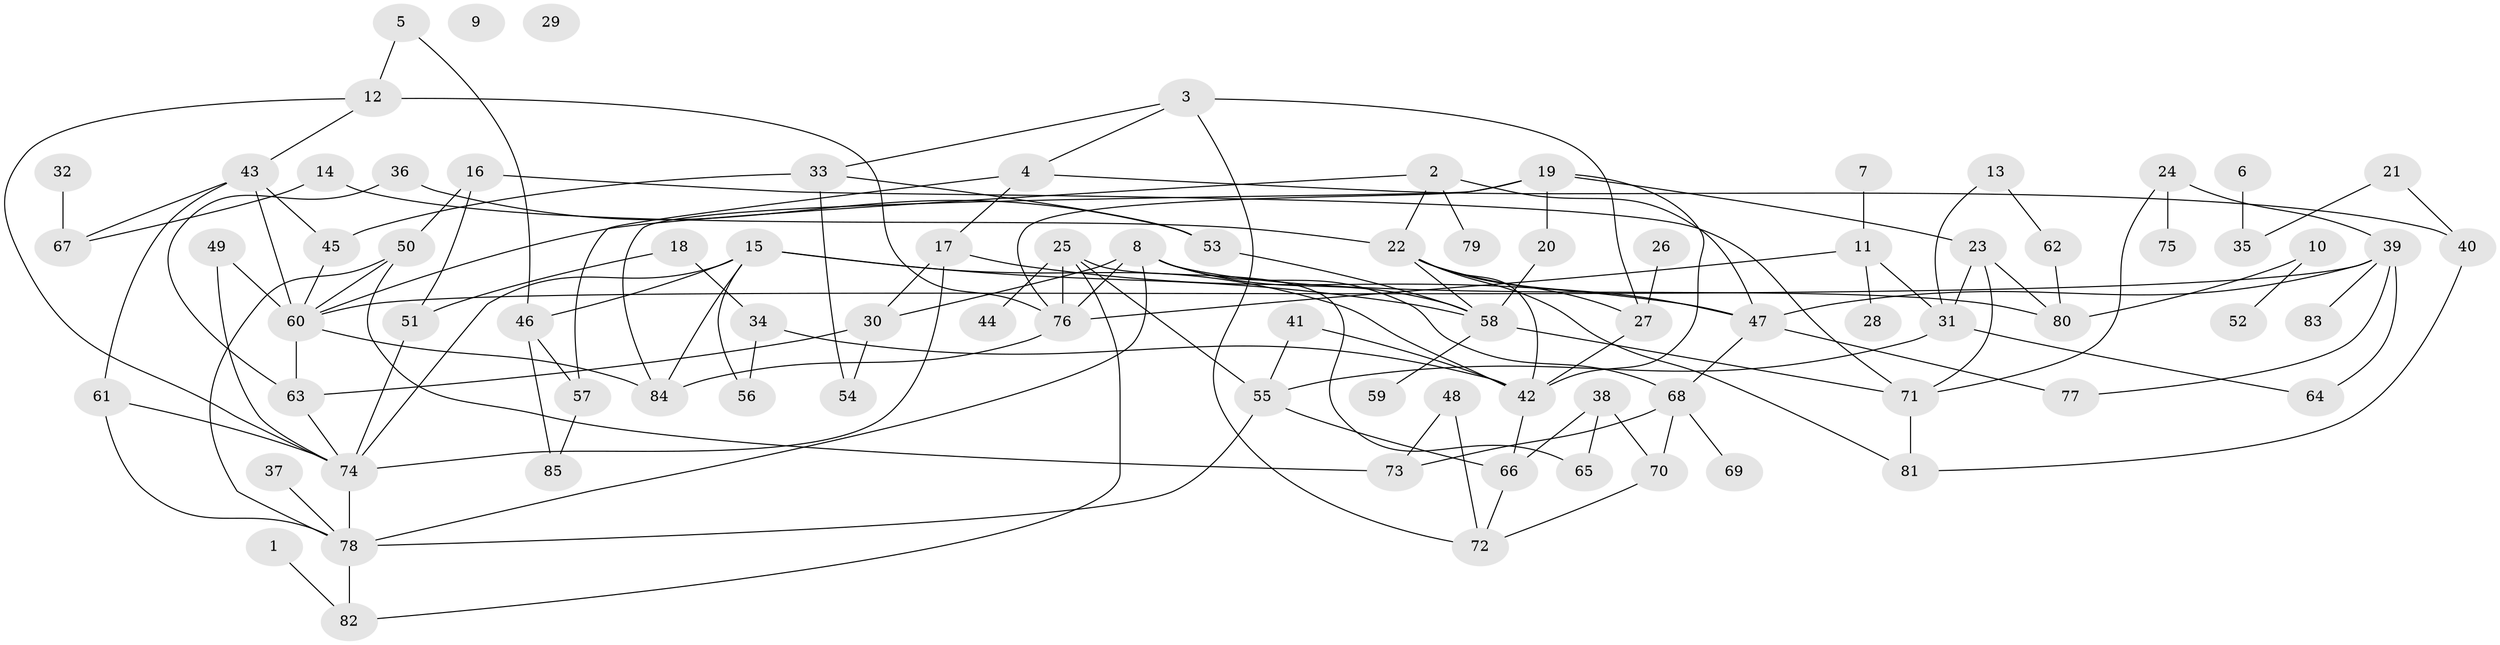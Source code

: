 // coarse degree distribution, {2: 0.14705882352941177, 5: 0.029411764705882353, 13: 0.029411764705882353, 3: 0.14705882352941177, 1: 0.20588235294117646, 8: 0.058823529411764705, 0: 0.058823529411764705, 4: 0.058823529411764705, 7: 0.11764705882352941, 14: 0.029411764705882353, 10: 0.029411764705882353, 6: 0.029411764705882353, 9: 0.058823529411764705}
// Generated by graph-tools (version 1.1) at 2025/16/03/04/25 18:16:30]
// undirected, 85 vertices, 137 edges
graph export_dot {
graph [start="1"]
  node [color=gray90,style=filled];
  1;
  2;
  3;
  4;
  5;
  6;
  7;
  8;
  9;
  10;
  11;
  12;
  13;
  14;
  15;
  16;
  17;
  18;
  19;
  20;
  21;
  22;
  23;
  24;
  25;
  26;
  27;
  28;
  29;
  30;
  31;
  32;
  33;
  34;
  35;
  36;
  37;
  38;
  39;
  40;
  41;
  42;
  43;
  44;
  45;
  46;
  47;
  48;
  49;
  50;
  51;
  52;
  53;
  54;
  55;
  56;
  57;
  58;
  59;
  60;
  61;
  62;
  63;
  64;
  65;
  66;
  67;
  68;
  69;
  70;
  71;
  72;
  73;
  74;
  75;
  76;
  77;
  78;
  79;
  80;
  81;
  82;
  83;
  84;
  85;
  1 -- 82;
  2 -- 22;
  2 -- 47;
  2 -- 60;
  2 -- 79;
  3 -- 4;
  3 -- 27;
  3 -- 33;
  3 -- 72;
  4 -- 17;
  4 -- 40;
  4 -- 57;
  5 -- 12;
  5 -- 46;
  6 -- 35;
  7 -- 11;
  8 -- 30;
  8 -- 58;
  8 -- 68;
  8 -- 76;
  8 -- 78;
  8 -- 80;
  10 -- 52;
  10 -- 80;
  11 -- 28;
  11 -- 31;
  11 -- 76;
  12 -- 43;
  12 -- 74;
  12 -- 76;
  13 -- 31;
  13 -- 62;
  14 -- 22;
  14 -- 67;
  15 -- 42;
  15 -- 46;
  15 -- 56;
  15 -- 58;
  15 -- 74;
  15 -- 84;
  16 -- 50;
  16 -- 51;
  16 -- 71;
  17 -- 30;
  17 -- 47;
  17 -- 74;
  18 -- 34;
  18 -- 51;
  19 -- 20;
  19 -- 23;
  19 -- 42;
  19 -- 76;
  19 -- 84;
  20 -- 58;
  21 -- 35;
  21 -- 40;
  22 -- 27;
  22 -- 42;
  22 -- 47;
  22 -- 58;
  22 -- 81;
  23 -- 31;
  23 -- 71;
  23 -- 80;
  24 -- 39;
  24 -- 71;
  24 -- 75;
  25 -- 44;
  25 -- 55;
  25 -- 65;
  25 -- 76;
  25 -- 82;
  26 -- 27;
  27 -- 42;
  30 -- 54;
  30 -- 63;
  31 -- 55;
  31 -- 64;
  32 -- 67;
  33 -- 45;
  33 -- 53;
  33 -- 54;
  34 -- 42;
  34 -- 56;
  36 -- 53;
  36 -- 63;
  37 -- 78;
  38 -- 65;
  38 -- 66;
  38 -- 70;
  39 -- 47;
  39 -- 60;
  39 -- 64;
  39 -- 77;
  39 -- 83;
  40 -- 81;
  41 -- 42;
  41 -- 55;
  42 -- 66;
  43 -- 45;
  43 -- 60;
  43 -- 61;
  43 -- 67;
  45 -- 60;
  46 -- 57;
  46 -- 85;
  47 -- 68;
  47 -- 77;
  48 -- 72;
  48 -- 73;
  49 -- 60;
  49 -- 74;
  50 -- 60;
  50 -- 73;
  50 -- 78;
  51 -- 74;
  53 -- 58;
  55 -- 66;
  55 -- 78;
  57 -- 85;
  58 -- 59;
  58 -- 71;
  60 -- 63;
  60 -- 84;
  61 -- 74;
  61 -- 78;
  62 -- 80;
  63 -- 74;
  66 -- 72;
  68 -- 69;
  68 -- 70;
  68 -- 73;
  70 -- 72;
  71 -- 81;
  74 -- 78;
  76 -- 84;
  78 -- 82;
}
